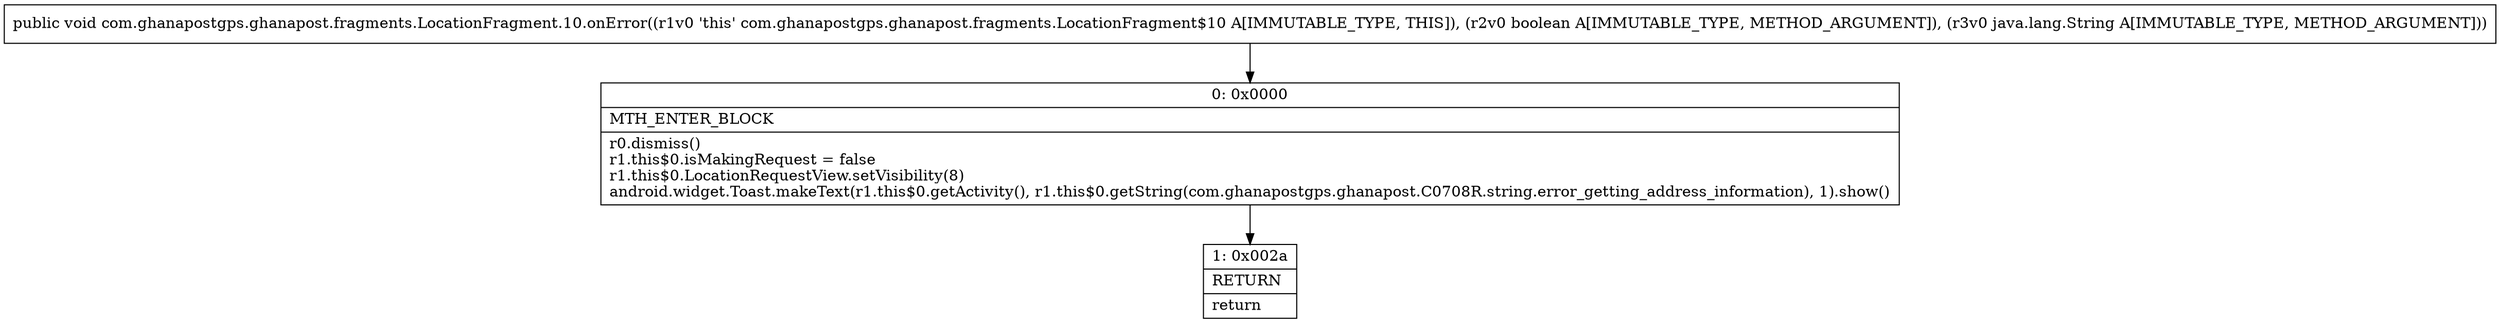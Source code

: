 digraph "CFG forcom.ghanapostgps.ghanapost.fragments.LocationFragment.10.onError(ZLjava\/lang\/String;)V" {
Node_0 [shape=record,label="{0\:\ 0x0000|MTH_ENTER_BLOCK\l|r0.dismiss()\lr1.this$0.isMakingRequest = false\lr1.this$0.LocationRequestView.setVisibility(8)\landroid.widget.Toast.makeText(r1.this$0.getActivity(), r1.this$0.getString(com.ghanapostgps.ghanapost.C0708R.string.error_getting_address_information), 1).show()\l}"];
Node_1 [shape=record,label="{1\:\ 0x002a|RETURN\l|return\l}"];
MethodNode[shape=record,label="{public void com.ghanapostgps.ghanapost.fragments.LocationFragment.10.onError((r1v0 'this' com.ghanapostgps.ghanapost.fragments.LocationFragment$10 A[IMMUTABLE_TYPE, THIS]), (r2v0 boolean A[IMMUTABLE_TYPE, METHOD_ARGUMENT]), (r3v0 java.lang.String A[IMMUTABLE_TYPE, METHOD_ARGUMENT])) }"];
MethodNode -> Node_0;
Node_0 -> Node_1;
}

